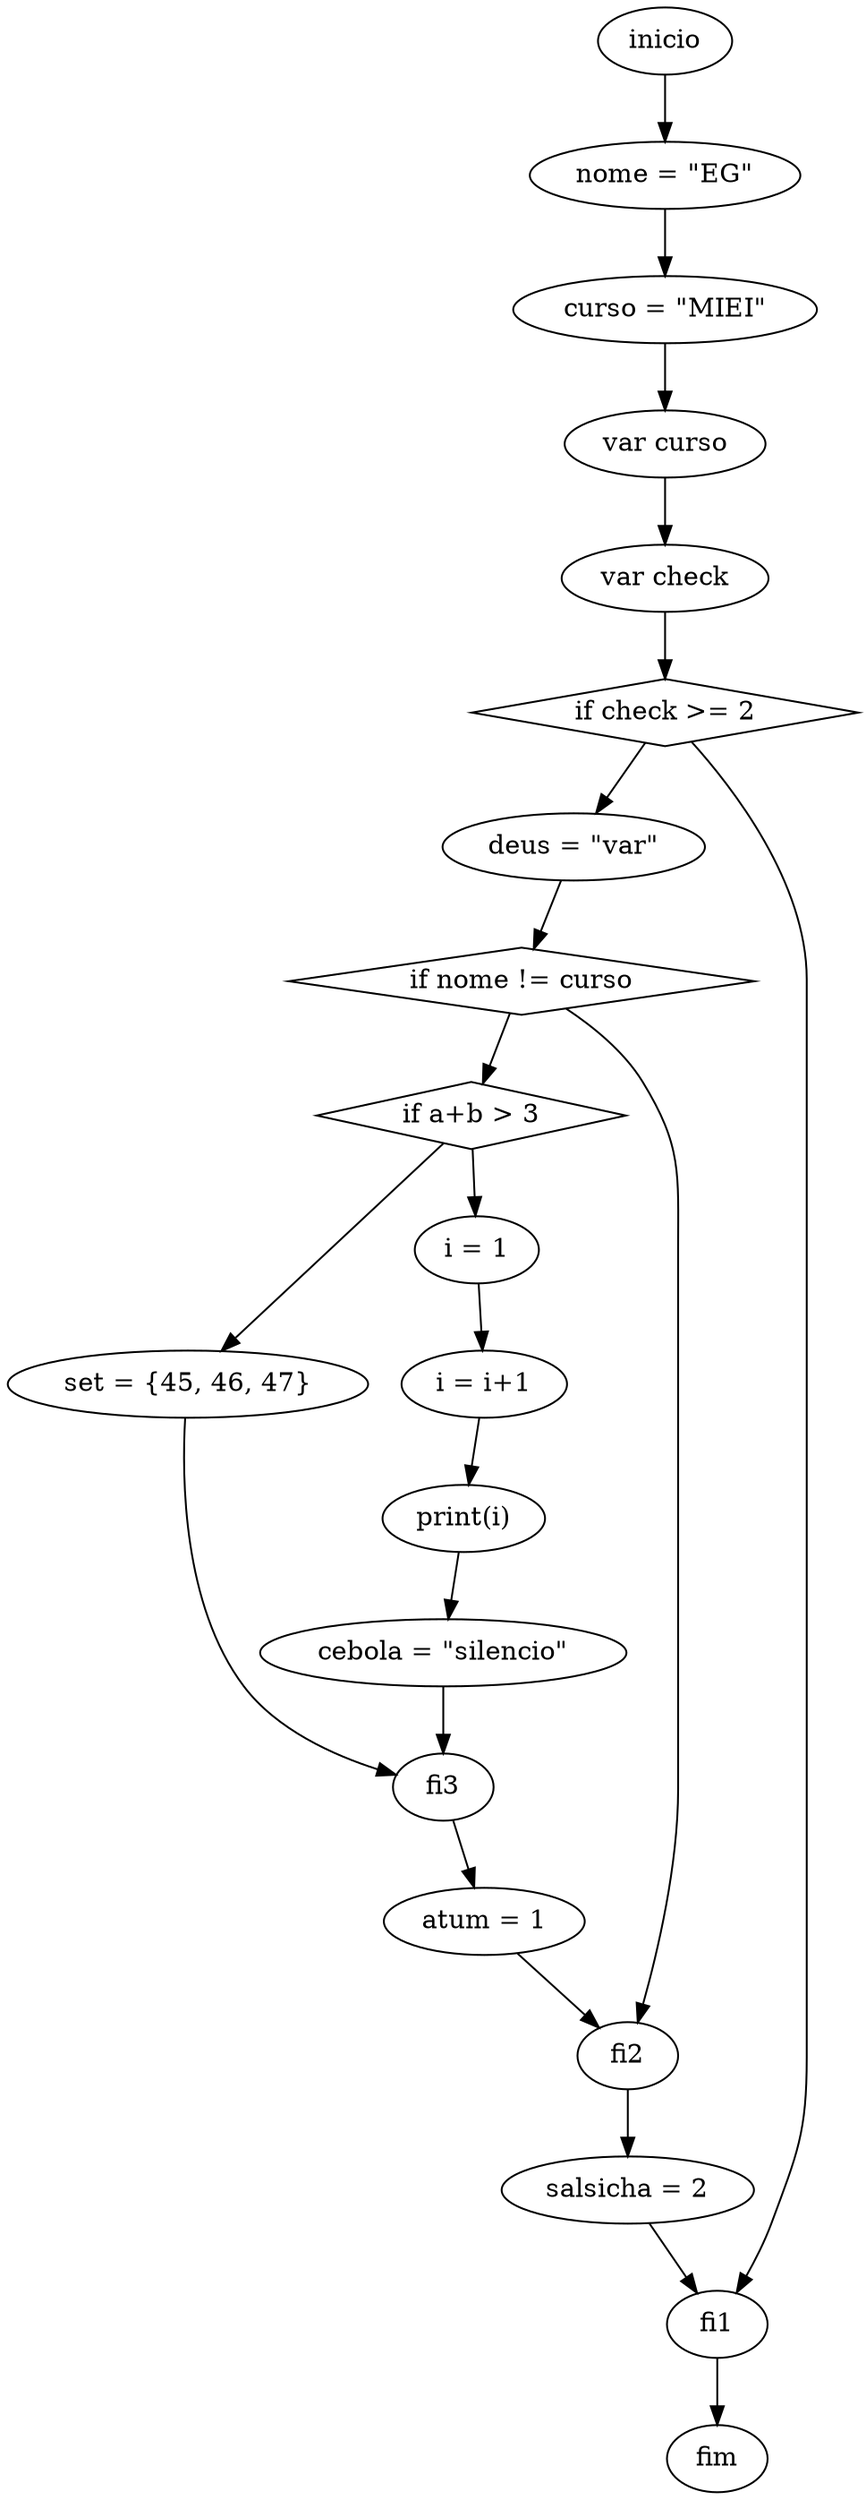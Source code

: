digraph "graph" {
	inicio -> "nome = \"EG\""
	"nome = \"EG\"" -> "curso = \"MIEI\""
	"curso = \"MIEI\"" -> "var curso"
	"var curso" -> "var check"
	"if check >= 2" [shape=diamond]
	"var check" -> "if check >= 2"
	"if check >= 2" -> "deus = \"var\""
	"if nome != curso" [shape=diamond]
	"deus = \"var\"" -> "if nome != curso"
	"if a+b > 3" [shape=diamond]
	"if nome != curso" -> "if a+b > 3"
	"if a+b > 3" -> "set = {45, 46, 47}"
	"set = {45, 46, 47}" -> fi3
	"if a+b > 3" -> "i = 1"
	"i = 1" -> "i = i+1"
	"i = i+1" -> "print(i)"
	"print(i)" -> "cebola = \"silencio\""
	"cebola = \"silencio\"" -> fi3
	fi3 -> "atum = 1"
	"atum = 1" -> fi2
	"if nome != curso" -> fi2
	fi2 -> "salsicha = 2"
	"salsicha = 2" -> fi1
	"if check >= 2" -> fi1
	fi1 -> fim
}
